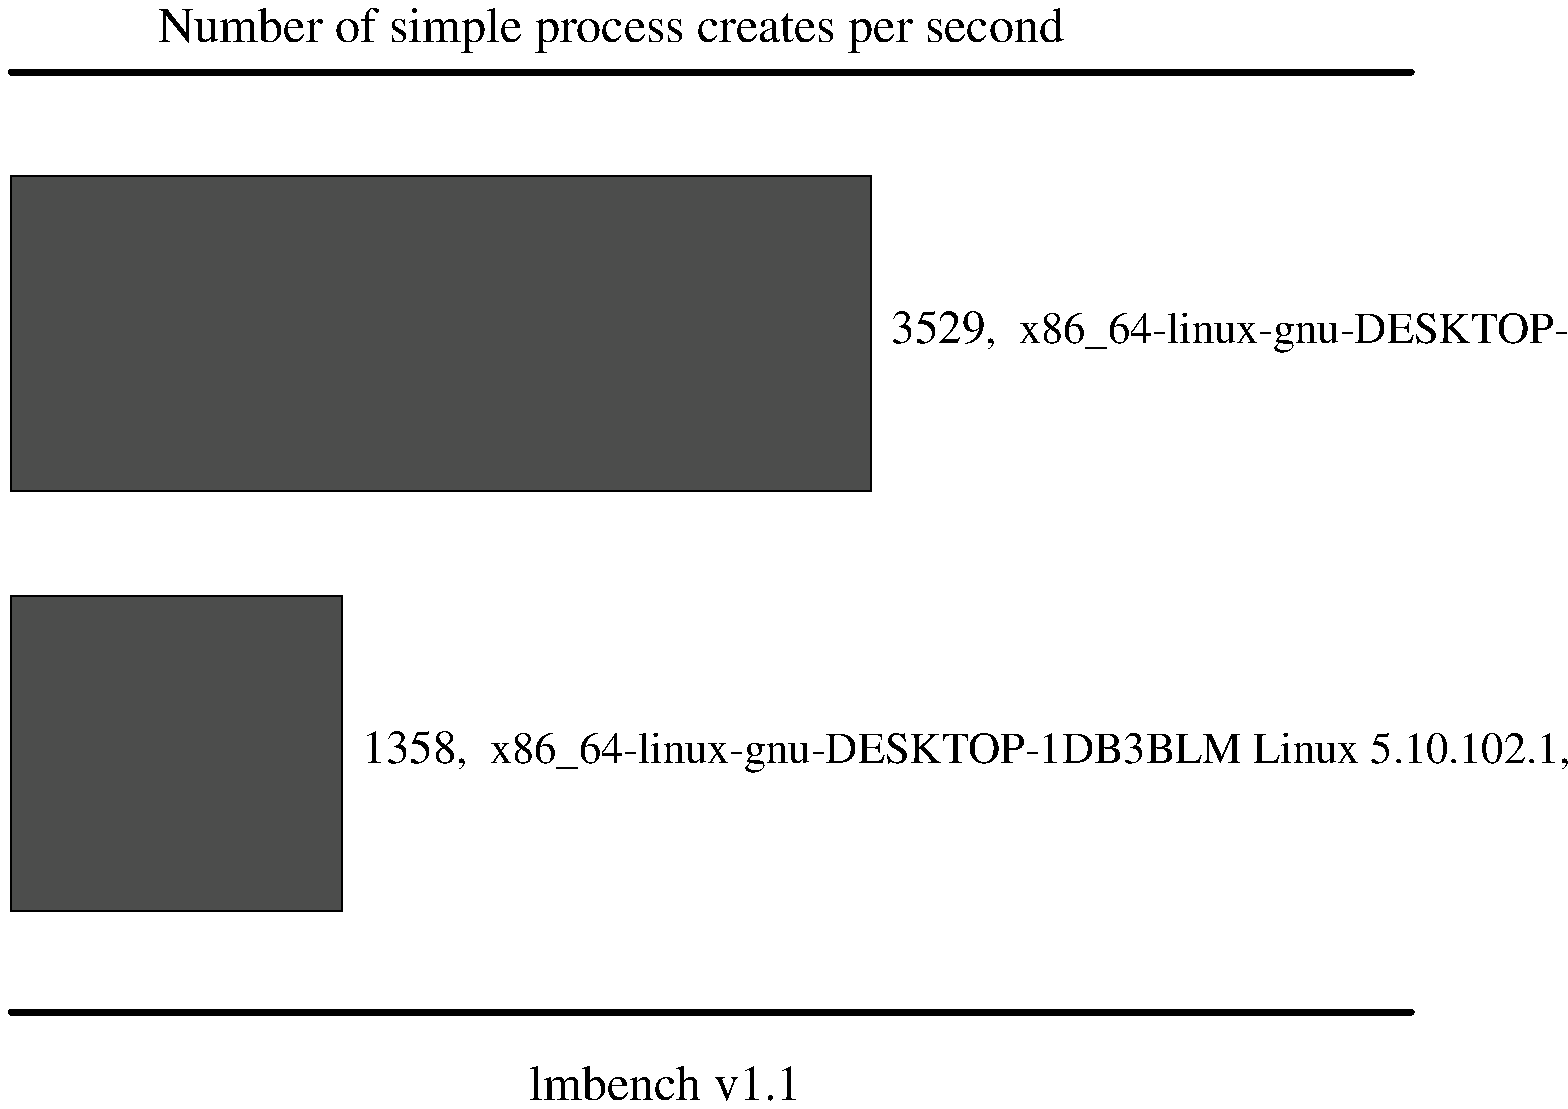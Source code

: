 .sp .75i
.po .23i
.ft R
.ps 16
.vs 21
.ce 100
\s+2Number of simple process creates per second\s0
.ce 0
.vs 
.PS
.ps 16
.vs 11
[
# Variables, tweek these.
	fillval = .12		# default fill value boxes
	xsize = 4.3		# width of the graph
	ysize = 4.2		# height of the graph
	n = 2
	boxpercent = 75 / 100
	gap = xsize / n * (1 - boxpercent)
	maxdata = 3529
	yscale = ysize / maxdata
	xscale = xsize / maxdata

# Draw the graph borders 
	O:	box invis ht ysize wid xsize
boxht = ysize / n * boxpercent
box fill .7 wid 3529 * xscale with .nw at O.nw - (0, gap /2 + 0 * (ysize/n))
"\s+13529\s0,  x86_64-linux-gnu-DESKTOP-1DB3BLM Linux 5.10.102.1,\  \s+1283.4000\ usecs\s0" ljust at last box.e + .1,0
box fill .7 wid 1358 * xscale with .nw at O.nw - (0, gap /2 + 1 * (ysize/n))
"\s+11358\s0,  x86_64-linux-gnu-DESKTOP-1DB3BLM Linux 5.10.102.1,\  \s+1736.2105\ usecs\s0" ljust at last box.e + .1,0
]
box invis wid last [].wid + .5 ht last [].ht + .5 with .nw at last [].nw + (-.25, .25)
move to last [].nw + 0,.25
line thick 2 right 7
move to last [].sw - 0,.25
line thick 2 right 7
.PE
.ft
.ps
.vs
.po
.po .5i
.ft R
.ps 16
.vs 21
.sp .5
.ce 100
\s+2lmbench v1.1\s0
.po
.ft
.ps
.vs
.ce 0
